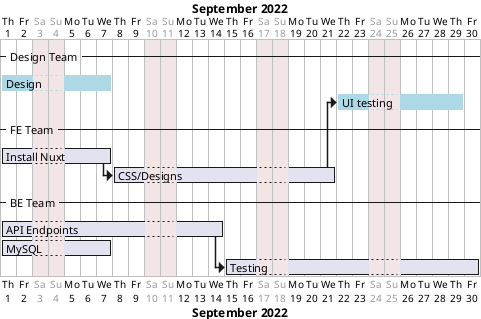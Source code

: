 @startgantt
Project starts 2022-09-01
saturday are closed
sunday are closed
-- Design Team --
[Design] lasts 5 days and is colored in LightBlue
[UI testing] lasts 6 days and is colored in LightBlue
' [UI testing] starts at [CSS/Designs]'s end and lasts 4 days

-- FE Team --
[Install Nuxt] lasts 5 days
[CSS/Designs] starts at [Install Nuxt]'s end and lasts 10 days

-- BE Team --
[API Endpoints] lasts 10 days
[MySQL] lasts 5 days
' [Prototype completed] happens 2022-09-10
[Testing] lasts 12 days
[Testing] starts at [API Endpoints]'s end

[CSS/Designs] -> [UI testing]

@endgantt
